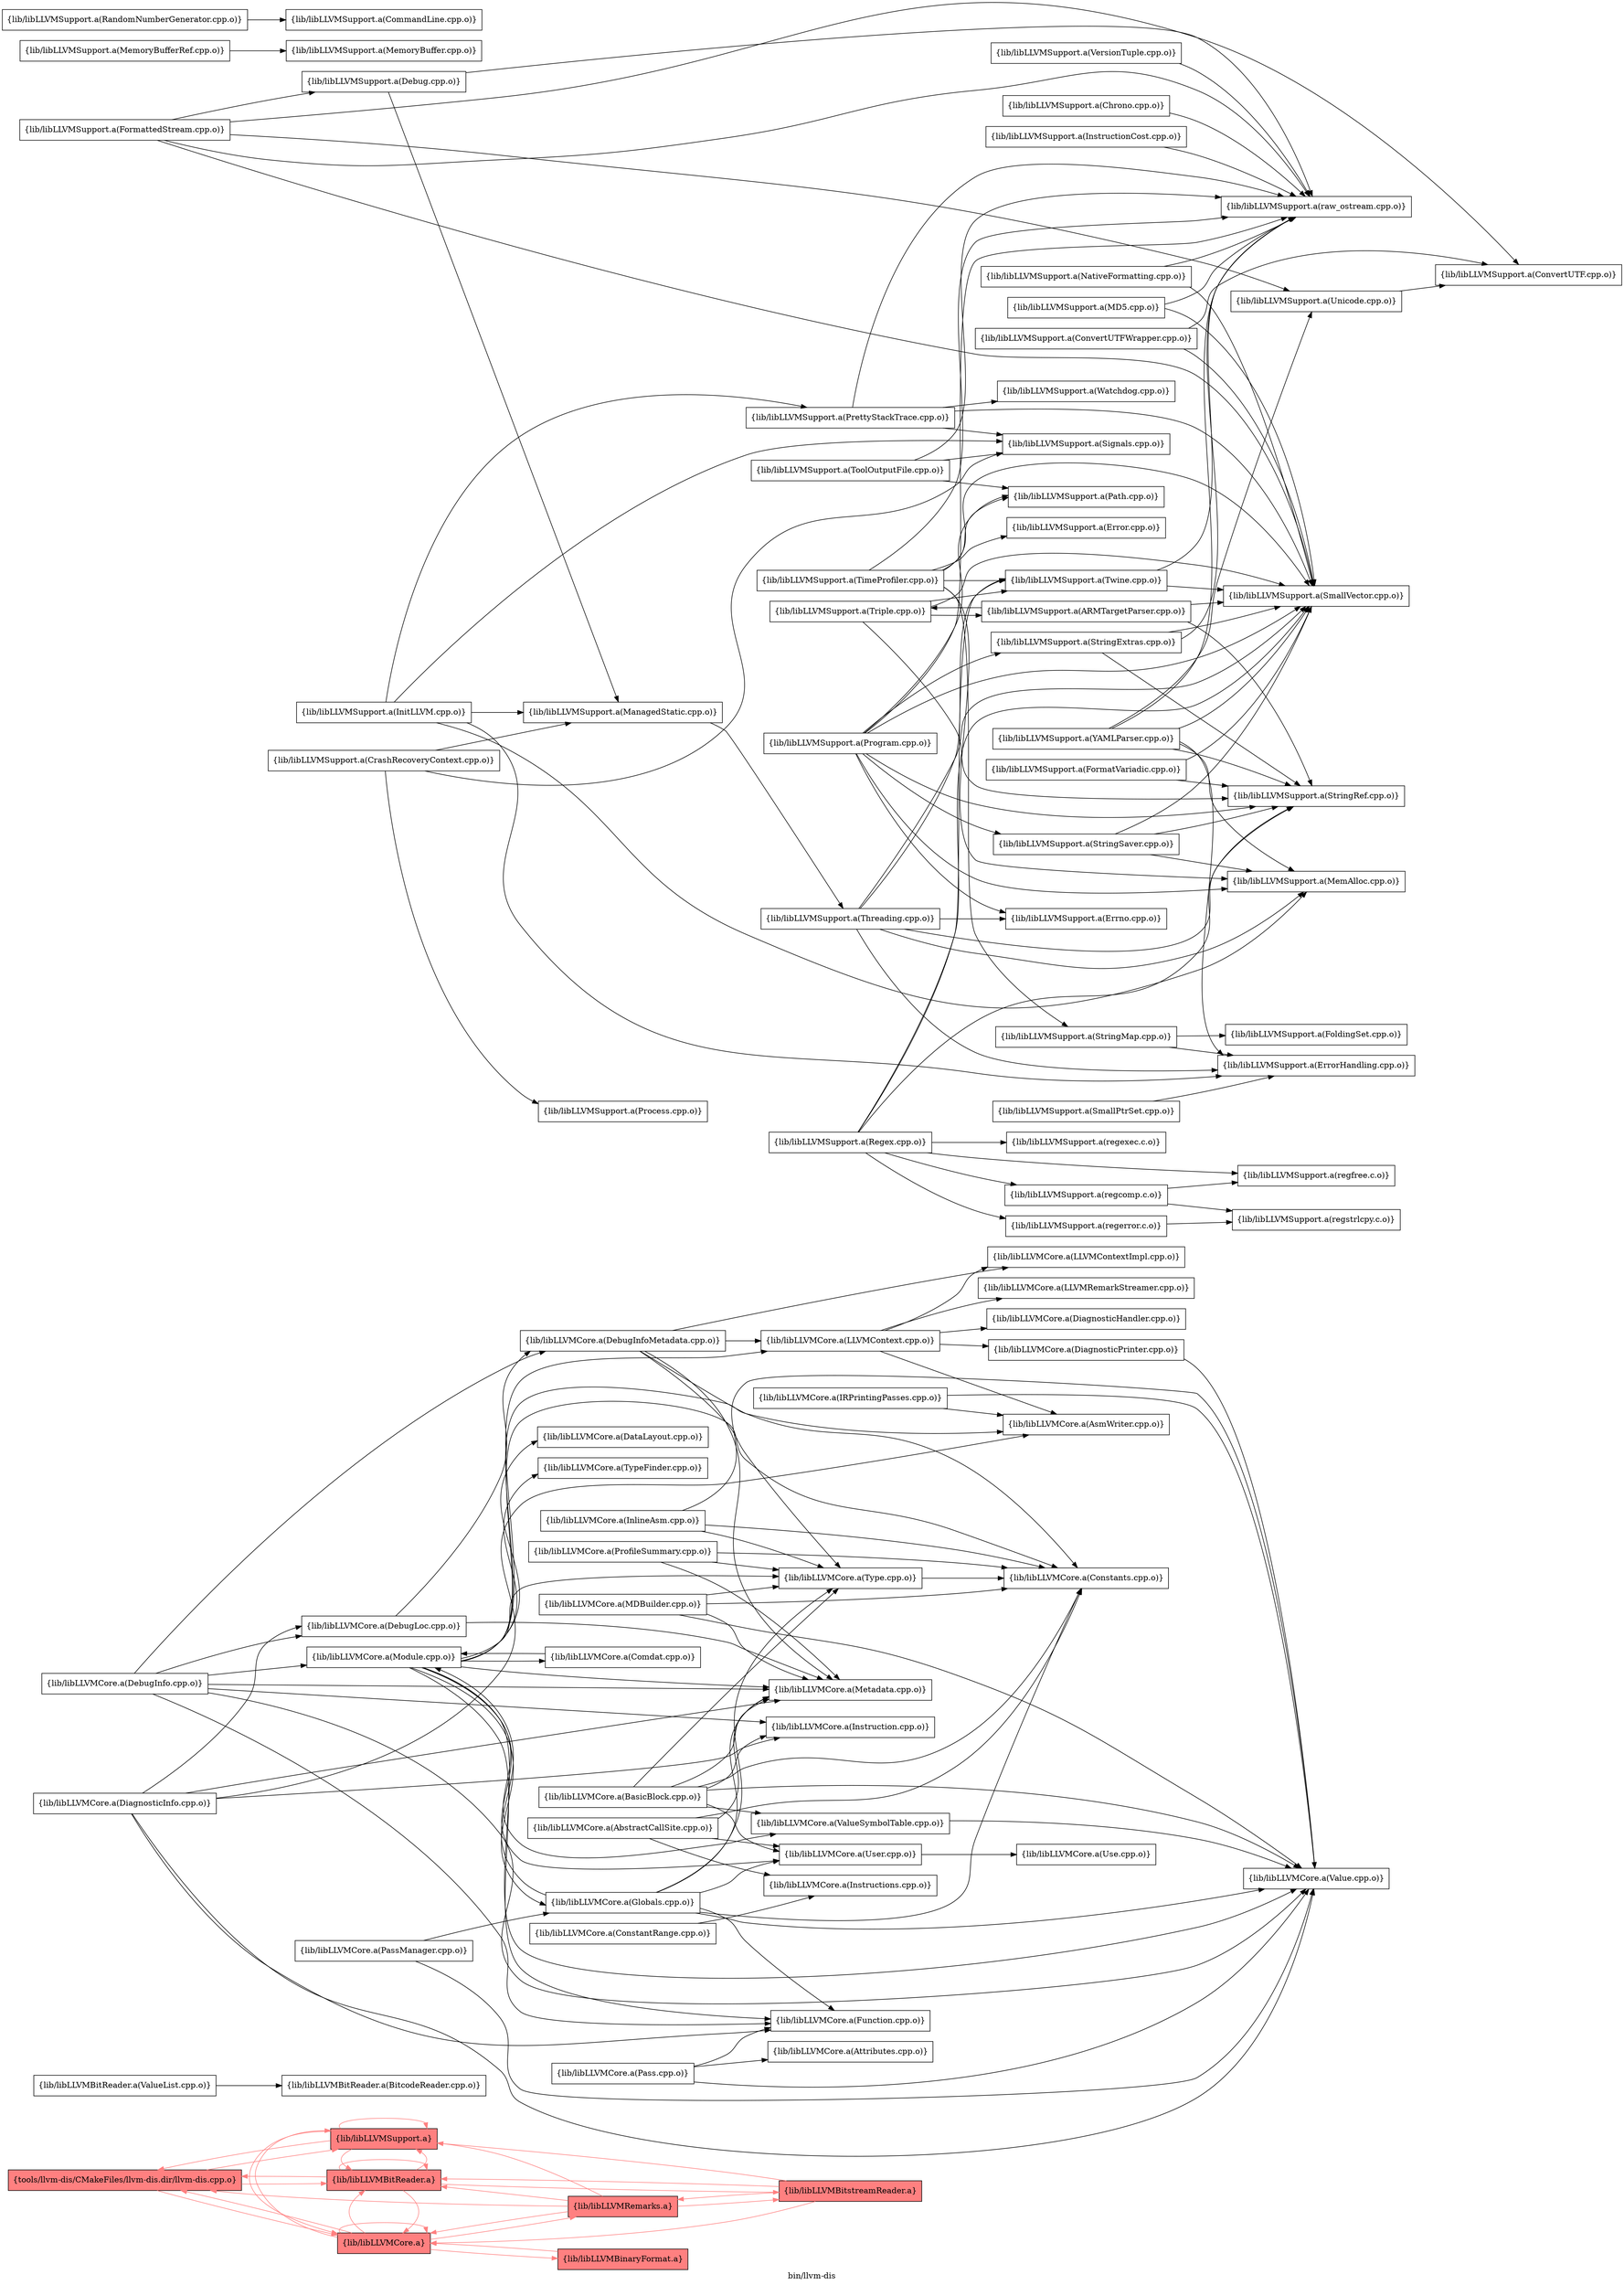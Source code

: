 digraph "bin/llvm-dis" {
	label="bin/llvm-dis";
	rankdir="LR"
	{ rank=same; Node0x557e6db113a8;  }
	{ rank=same; Node0x557e6db12a28; Node0x557e6db11178; Node0x557e6db10cc8;  }

	Node0x557e6db113a8 [shape=record,shape=box,style=filled,fillcolor="1.000000 0.5 1",group=1,label="{tools/llvm-dis/CMakeFiles/llvm-dis.dir/llvm-dis.cpp.o}"];
	Node0x557e6db113a8 -> Node0x557e6db12a28[color="1.000000 0.5 1"];
	Node0x557e6db113a8 -> Node0x557e6db11178[color="1.000000 0.5 1"];
	Node0x557e6db113a8 -> Node0x557e6db10cc8[color="1.000000 0.5 1"];
	Node0x557e6db12a28 [shape=record,shape=box,style=filled,fillcolor="1.000000 0.5 1",group=1,label="{lib/libLLVMBitReader.a}"];
	Node0x557e6db12a28 -> Node0x557e6db113a8[color="1.000000 0.5 1"];
	Node0x557e6db12a28 -> Node0x557e6db12a28[color="1.000000 0.5 1"];
	Node0x557e6db12a28 -> Node0x557e6db11178[color="1.000000 0.5 1"];
	Node0x557e6db12a28 -> Node0x557e6db10cc8[color="1.000000 0.5 1"];
	Node0x557e6db12a28 -> Node0x557e6db10138[color="1.000000 0.5 1"];
	Node0x557e6db11178 [shape=record,shape=box,style=filled,fillcolor="1.000000 0.5 1",group=1,label="{lib/libLLVMCore.a}"];
	Node0x557e6db11178 -> Node0x557e6db113a8[color="1.000000 0.5 1"];
	Node0x557e6db11178 -> Node0x557e6db12a28[color="1.000000 0.5 1"];
	Node0x557e6db11178 -> Node0x557e6db11178[color="1.000000 0.5 1"];
	Node0x557e6db11178 -> Node0x557e6db10cc8[color="1.000000 0.5 1"];
	Node0x557e6db11178 -> Node0x557e6db11b78[color="1.000000 0.5 1"];
	Node0x557e6db11178 -> Node0x557e6db11628[color="1.000000 0.5 1"];
	Node0x557e6db10cc8 [shape=record,shape=box,style=filled,fillcolor="1.000000 0.5 1",group=1,label="{lib/libLLVMSupport.a}"];
	Node0x557e6db10cc8 -> Node0x557e6db12a28[color="1.000000 0.5 1"];
	Node0x557e6db10cc8 -> Node0x557e6db11178[color="1.000000 0.5 1"];
	Node0x557e6db10cc8 -> Node0x557e6db10cc8[color="1.000000 0.5 1"];
	Node0x557e6db10cc8 -> Node0x557e6db113a8[color="1.000000 0.5 1"];
	Node0x557e6db10138 [shape=record,shape=box,style=filled,fillcolor="1.000000 0.5 1",group=1,label="{lib/libLLVMBitstreamReader.a}"];
	Node0x557e6db10138 -> Node0x557e6db12a28[color="1.000000 0.5 1"];
	Node0x557e6db10138 -> Node0x557e6db11178[color="1.000000 0.5 1"];
	Node0x557e6db10138 -> Node0x557e6db10cc8[color="1.000000 0.5 1"];
	Node0x557e6db10138 -> Node0x557e6db11628[color="1.000000 0.5 1"];
	Node0x557e6db0eb58 [shape=record,shape=box,group=0,label="{lib/libLLVMBitReader.a(ValueList.cpp.o)}"];
	Node0x557e6db0eb58 -> Node0x557e6db105e8;
	Node0x557e6db105e8 [shape=record,shape=box,group=0,label="{lib/libLLVMBitReader.a(BitcodeReader.cpp.o)}"];
	Node0x557e6db11b78 [shape=record,shape=box,style=filled,fillcolor="1.000000 0.5 1",group=1,label="{lib/libLLVMBinaryFormat.a}"];
	Node0x557e6db11b78 -> Node0x557e6db11178[color="1.000000 0.5 1"];
	Node0x557e6db10778 [shape=record,shape=box,group=0,label="{lib/libLLVMCore.a(BasicBlock.cpp.o)}"];
	Node0x557e6db10778 -> Node0x557e6db0f148;
	Node0x557e6db10778 -> Node0x557e6db12a78;
	Node0x557e6db10778 -> Node0x557e6db0ee78;
	Node0x557e6db10778 -> Node0x557e6db10958;
	Node0x557e6db10778 -> Node0x557e6db11948;
	Node0x557e6db10778 -> Node0x557e6db10d18;
	Node0x557e6db10778 -> Node0x557e6db13248;
	Node0x557e6db0f148 [shape=record,shape=box,group=0,label="{lib/libLLVMCore.a(Constants.cpp.o)}"];
	Node0x557e6db12a78 [shape=record,shape=box,group=0,label="{lib/libLLVMCore.a(Metadata.cpp.o)}"];
	Node0x557e6db0ee78 [shape=record,shape=box,group=0,label="{lib/libLLVMCore.a(Instruction.cpp.o)}"];
	Node0x557e6db10958 [shape=record,shape=box,group=0,label="{lib/libLLVMCore.a(Type.cpp.o)}"];
	Node0x557e6db10958 -> Node0x557e6db0f148;
	Node0x557e6db11948 [shape=record,shape=box,group=0,label="{lib/libLLVMCore.a(User.cpp.o)}"];
	Node0x557e6db11948 -> Node0x557e6db11c18;
	Node0x557e6db10d18 [shape=record,shape=box,group=0,label="{lib/libLLVMCore.a(Value.cpp.o)}"];
	Node0x557e6db13248 [shape=record,shape=box,group=0,label="{lib/libLLVMCore.a(ValueSymbolTable.cpp.o)}"];
	Node0x557e6db13248 -> Node0x557e6db10d18;
	Node0x557e6db0eba8 [shape=record,shape=box,group=0,label="{lib/libLLVMCore.a(Comdat.cpp.o)}"];
	Node0x557e6db0eba8 -> Node0x557e6db122a8;
	Node0x557e6db122a8 [shape=record,shape=box,group=0,label="{lib/libLLVMCore.a(Module.cpp.o)}"];
	Node0x557e6db122a8 -> Node0x557e6db0ef68;
	Node0x557e6db122a8 -> Node0x557e6db0eba8;
	Node0x557e6db122a8 -> Node0x557e6db0f148;
	Node0x557e6db122a8 -> Node0x557e6db12078;
	Node0x557e6db122a8 -> Node0x557e6db0ff58;
	Node0x557e6db122a8 -> Node0x557e6db12a78;
	Node0x557e6db122a8 -> Node0x557e6db10db8;
	Node0x557e6db122a8 -> Node0x557e6db0fbe8;
	Node0x557e6db122a8 -> Node0x557e6db10958;
	Node0x557e6db122a8 -> Node0x557e6db0f878;
	Node0x557e6db122a8 -> Node0x557e6db11948;
	Node0x557e6db122a8 -> Node0x557e6db10d18;
	Node0x557e6db122a8 -> Node0x557e6db13248;
	Node0x557e6db0e4c8 [shape=record,shape=box,group=0,label="{lib/libLLVMCore.a(ConstantRange.cpp.o)}"];
	Node0x557e6db0e4c8 -> Node0x557e6db10548;
	Node0x557e6db10548 [shape=record,shape=box,group=0,label="{lib/libLLVMCore.a(Instructions.cpp.o)}"];
	Node0x557e6db12c58 [shape=record,shape=box,group=0,label="{lib/libLLVMCore.a(DebugInfo.cpp.o)}"];
	Node0x557e6db12c58 -> Node0x557e6db11e98;
	Node0x557e6db12c58 -> Node0x557e6db11768;
	Node0x557e6db12c58 -> Node0x557e6db12a78;
	Node0x557e6db12c58 -> Node0x557e6db122a8;
	Node0x557e6db12c58 -> Node0x557e6db10db8;
	Node0x557e6db12c58 -> Node0x557e6db0ee78;
	Node0x557e6db12c58 -> Node0x557e6db10d18;
	Node0x557e6db11e98 [shape=record,shape=box,group=0,label="{lib/libLLVMCore.a(DebugInfoMetadata.cpp.o)}"];
	Node0x557e6db11e98 -> Node0x557e6db0f148;
	Node0x557e6db11e98 -> Node0x557e6db0ff58;
	Node0x557e6db11e98 -> Node0x557e6db0eec8;
	Node0x557e6db11e98 -> Node0x557e6db12a78;
	Node0x557e6db11e98 -> Node0x557e6db10958;
	Node0x557e6db11768 [shape=record,shape=box,group=0,label="{lib/libLLVMCore.a(DebugLoc.cpp.o)}"];
	Node0x557e6db11768 -> Node0x557e6db11e98;
	Node0x557e6db11768 -> Node0x557e6db12a78;
	Node0x557e6db10db8 [shape=record,shape=box,group=0,label="{lib/libLLVMCore.a(Function.cpp.o)}"];
	Node0x557e6db0ff58 [shape=record,shape=box,group=0,label="{lib/libLLVMCore.a(LLVMContext.cpp.o)}"];
	Node0x557e6db0ff58 -> Node0x557e6db0ef68;
	Node0x557e6db0ff58 -> Node0x557e6db0eec8;
	Node0x557e6db0ff58 -> Node0x557e6db0f468;
	Node0x557e6db0ff58 -> Node0x557e6db12988;
	Node0x557e6db0ff58 -> Node0x557e6db12d98;
	Node0x557e6db0eec8 [shape=record,shape=box,group=0,label="{lib/libLLVMCore.a(LLVMContextImpl.cpp.o)}"];
	Node0x557e6db13108 [shape=record,shape=box,group=0,label="{lib/libLLVMCore.a(DiagnosticInfo.cpp.o)}"];
	Node0x557e6db13108 -> Node0x557e6db0ef68;
	Node0x557e6db13108 -> Node0x557e6db11768;
	Node0x557e6db13108 -> Node0x557e6db12a78;
	Node0x557e6db13108 -> Node0x557e6db10db8;
	Node0x557e6db13108 -> Node0x557e6db0ee78;
	Node0x557e6db13108 -> Node0x557e6db10d18;
	Node0x557e6db0ef68 [shape=record,shape=box,group=0,label="{lib/libLLVMCore.a(AsmWriter.cpp.o)}"];
	Node0x557e6db12d98 [shape=record,shape=box,group=0,label="{lib/libLLVMCore.a(DiagnosticPrinter.cpp.o)}"];
	Node0x557e6db12d98 -> Node0x557e6db10d18;
	Node0x557e6db11d58 [shape=record,shape=box,group=0,label="{lib/libLLVMCore.a(AbstractCallSite.cpp.o)}"];
	Node0x557e6db11d58 -> Node0x557e6db0f148;
	Node0x557e6db11d58 -> Node0x557e6db10548;
	Node0x557e6db11d58 -> Node0x557e6db12a78;
	Node0x557e6db11d58 -> Node0x557e6db11948;
	Node0x557e6db0fbe8 [shape=record,shape=box,group=0,label="{lib/libLLVMCore.a(Globals.cpp.o)}"];
	Node0x557e6db0fbe8 -> Node0x557e6db0f148;
	Node0x557e6db0fbe8 -> Node0x557e6db12a78;
	Node0x557e6db0fbe8 -> Node0x557e6db122a8;
	Node0x557e6db0fbe8 -> Node0x557e6db10db8;
	Node0x557e6db0fbe8 -> Node0x557e6db10958;
	Node0x557e6db0fbe8 -> Node0x557e6db11948;
	Node0x557e6db0fbe8 -> Node0x557e6db10d18;
	Node0x557e6db0e658 [shape=record,shape=box,group=0,label="{lib/libLLVMCore.a(InlineAsm.cpp.o)}"];
	Node0x557e6db0e658 -> Node0x557e6db0f148;
	Node0x557e6db0e658 -> Node0x557e6db10958;
	Node0x557e6db0e658 -> Node0x557e6db10d18;
	Node0x557e6db0f468 [shape=record,shape=box,group=0,label="{lib/libLLVMCore.a(LLVMRemarkStreamer.cpp.o)}"];
	Node0x557e6db12988 [shape=record,shape=box,group=0,label="{lib/libLLVMCore.a(DiagnosticHandler.cpp.o)}"];
	Node0x557e6db11628 [shape=record,shape=box,style=filled,fillcolor="1.000000 0.5 1",group=1,label="{lib/libLLVMRemarks.a}"];
	Node0x557e6db11628 -> Node0x557e6db10cc8[color="1.000000 0.5 1"];
	Node0x557e6db11628 -> Node0x557e6db12a28[color="1.000000 0.5 1"];
	Node0x557e6db11628 -> Node0x557e6db11178[color="1.000000 0.5 1"];
	Node0x557e6db11628 -> Node0x557e6db113a8[color="1.000000 0.5 1"];
	Node0x557e6db11628 -> Node0x557e6db10138[color="1.000000 0.5 1"];
	Node0x557e6db0ece8 [shape=record,shape=box,group=0,label="{lib/libLLVMCore.a(MDBuilder.cpp.o)}"];
	Node0x557e6db0ece8 -> Node0x557e6db0f148;
	Node0x557e6db0ece8 -> Node0x557e6db12a78;
	Node0x557e6db0ece8 -> Node0x557e6db10958;
	Node0x557e6db0ece8 -> Node0x557e6db10d18;
	Node0x557e6db12078 [shape=record,shape=box,group=0,label="{lib/libLLVMCore.a(DataLayout.cpp.o)}"];
	Node0x557e6db0f878 [shape=record,shape=box,group=0,label="{lib/libLLVMCore.a(TypeFinder.cpp.o)}"];
	Node0x557e6db0e978 [shape=record,shape=box,group=0,label="{lib/libLLVMCore.a(ProfileSummary.cpp.o)}"];
	Node0x557e6db0e978 -> Node0x557e6db0f148;
	Node0x557e6db0e978 -> Node0x557e6db12a78;
	Node0x557e6db0e978 -> Node0x557e6db10958;
	Node0x557e6db11c18 [shape=record,shape=box,group=0,label="{lib/libLLVMCore.a(Use.cpp.o)}"];
	Node0x557e6db0f5f8 [shape=record,shape=box,group=0,label="{lib/libLLVMCore.a(Pass.cpp.o)}"];
	Node0x557e6db0f5f8 -> Node0x557e6db12398;
	Node0x557e6db0f5f8 -> Node0x557e6db10db8;
	Node0x557e6db0f5f8 -> Node0x557e6db10d18;
	Node0x557e6db12398 [shape=record,shape=box,group=0,label="{lib/libLLVMCore.a(Attributes.cpp.o)}"];
	Node0x557e6db0e8d8 [shape=record,shape=box,group=0,label="{lib/libLLVMCore.a(IRPrintingPasses.cpp.o)}"];
	Node0x557e6db0e8d8 -> Node0x557e6db0ef68;
	Node0x557e6db0e8d8 -> Node0x557e6db10d18;
	Node0x557e6db12578 [shape=record,shape=box,group=0,label="{lib/libLLVMCore.a(PassManager.cpp.o)}"];
	Node0x557e6db12578 -> Node0x557e6db0fbe8;
	Node0x557e6db12578 -> Node0x557e6db10d18;
	Node0x557e6db0e518 [shape=record,shape=box,group=0,label="{lib/libLLVMSupport.a(Chrono.cpp.o)}"];
	Node0x557e6db0e518 -> Node0x557e6db0f3c8;
	Node0x557e6db0f3c8 [shape=record,shape=box,group=0,label="{lib/libLLVMSupport.a(raw_ostream.cpp.o)}"];
	Node0x557e6db11bc8 [shape=record,shape=box,group=0,label="{lib/libLLVMSupport.a(ConvertUTFWrapper.cpp.o)}"];
	Node0x557e6db11bc8 -> Node0x557e6db11448;
	Node0x557e6db11bc8 -> Node0x557e6db11218;
	Node0x557e6db11448 [shape=record,shape=box,group=0,label="{lib/libLLVMSupport.a(ConvertUTF.cpp.o)}"];
	Node0x557e6db11218 [shape=record,shape=box,group=0,label="{lib/libLLVMSupport.a(SmallVector.cpp.o)}"];
	Node0x557e6db12ac8 [shape=record,shape=box,group=0,label="{lib/libLLVMSupport.a(Debug.cpp.o)}"];
	Node0x557e6db12ac8 -> Node0x557e6db0ff08;
	Node0x557e6db12ac8 -> Node0x557e6db0f3c8;
	Node0x557e6db0ff08 [shape=record,shape=box,group=0,label="{lib/libLLVMSupport.a(ManagedStatic.cpp.o)}"];
	Node0x557e6db0ff08 -> Node0x557e6db127f8;
	Node0x557e6db0ec48 [shape=record,shape=box,group=0,label="{lib/libLLVMSupport.a(FormattedStream.cpp.o)}"];
	Node0x557e6db0ec48 -> Node0x557e6db11448;
	Node0x557e6db0ec48 -> Node0x557e6db12ac8;
	Node0x557e6db0ec48 -> Node0x557e6db11218;
	Node0x557e6db0ec48 -> Node0x557e6db12758;
	Node0x557e6db0ec48 -> Node0x557e6db0f3c8;
	Node0x557e6db12758 [shape=record,shape=box,group=0,label="{lib/libLLVMSupport.a(Unicode.cpp.o)}"];
	Node0x557e6db12758 -> Node0x557e6db11448;
	Node0x557e6db107c8 [shape=record,shape=box,group=0,label="{lib/libLLVMSupport.a(FormatVariadic.cpp.o)}"];
	Node0x557e6db107c8 -> Node0x557e6db11218;
	Node0x557e6db107c8 -> Node0x557e6db0f508;
	Node0x557e6db0f508 [shape=record,shape=box,group=0,label="{lib/libLLVMSupport.a(StringRef.cpp.o)}"];
	Node0x557e6db100e8 [shape=record,shape=box,group=0,label="{lib/libLLVMSupport.a(InitLLVM.cpp.o)}"];
	Node0x557e6db100e8 -> Node0x557e6db12618;
	Node0x557e6db100e8 -> Node0x557e6db0ff08;
	Node0x557e6db100e8 -> Node0x557e6db0f788;
	Node0x557e6db100e8 -> Node0x557e6db12168;
	Node0x557e6db100e8 -> Node0x557e6db12cf8;
	Node0x557e6db12618 [shape=record,shape=box,group=0,label="{lib/libLLVMSupport.a(ErrorHandling.cpp.o)}"];
	Node0x557e6db0f788 [shape=record,shape=box,group=0,label="{lib/libLLVMSupport.a(MemAlloc.cpp.o)}"];
	Node0x557e6db12168 [shape=record,shape=box,group=0,label="{lib/libLLVMSupport.a(PrettyStackTrace.cpp.o)}"];
	Node0x557e6db12168 -> Node0x557e6db11218;
	Node0x557e6db12168 -> Node0x557e6db0f3c8;
	Node0x557e6db12168 -> Node0x557e6db12cf8;
	Node0x557e6db12168 -> Node0x557e6db0f698;
	Node0x557e6db12cf8 [shape=record,shape=box,group=0,label="{lib/libLLVMSupport.a(Signals.cpp.o)}"];
	Node0x557e6db11b28 [shape=record,shape=box,group=0,label="{lib/libLLVMSupport.a(InstructionCost.cpp.o)}"];
	Node0x557e6db11b28 -> Node0x557e6db0f3c8;
	Node0x557e6db127f8 [shape=record,shape=box,group=0,label="{lib/libLLVMSupport.a(Threading.cpp.o)}"];
	Node0x557e6db127f8 -> Node0x557e6db12618;
	Node0x557e6db127f8 -> Node0x557e6db0f788;
	Node0x557e6db127f8 -> Node0x557e6db11218;
	Node0x557e6db127f8 -> Node0x557e6db0f508;
	Node0x557e6db127f8 -> Node0x557e6db11c68;
	Node0x557e6db127f8 -> Node0x557e6db12f28;
	Node0x557e6db0e6a8 [shape=record,shape=box,group=0,label="{lib/libLLVMSupport.a(MemoryBufferRef.cpp.o)}"];
	Node0x557e6db0e6a8 -> Node0x557e6db0efb8;
	Node0x557e6db0efb8 [shape=record,shape=box,group=0,label="{lib/libLLVMSupport.a(MemoryBuffer.cpp.o)}"];
	Node0x557e6db130b8 [shape=record,shape=box,group=0,label="{lib/libLLVMSupport.a(MD5.cpp.o)}"];
	Node0x557e6db130b8 -> Node0x557e6db11218;
	Node0x557e6db130b8 -> Node0x557e6db0f3c8;
	Node0x557e6db12898 [shape=record,shape=box,group=0,label="{lib/libLLVMSupport.a(NativeFormatting.cpp.o)}"];
	Node0x557e6db12898 -> Node0x557e6db11218;
	Node0x557e6db12898 -> Node0x557e6db0f3c8;
	Node0x557e6db0f698 [shape=record,shape=box,group=0,label="{lib/libLLVMSupport.a(Watchdog.cpp.o)}"];
	Node0x557e6db11d08 [shape=record,shape=box,group=0,label="{lib/libLLVMSupport.a(RandomNumberGenerator.cpp.o)}"];
	Node0x557e6db11d08 -> Node0x557e6db0f738;
	Node0x557e6db0f738 [shape=record,shape=box,group=0,label="{lib/libLLVMSupport.a(CommandLine.cpp.o)}"];
	Node0x557e6db113f8 [shape=record,shape=box,group=0,label="{lib/libLLVMSupport.a(Regex.cpp.o)}"];
	Node0x557e6db113f8 -> Node0x557e6db11218;
	Node0x557e6db113f8 -> Node0x557e6db0f508;
	Node0x557e6db113f8 -> Node0x557e6db11c68;
	Node0x557e6db113f8 -> Node0x557e6db10048;
	Node0x557e6db113f8 -> Node0x557e6db0f8c8;
	Node0x557e6db113f8 -> Node0x557e6db0f008;
	Node0x557e6db113f8 -> Node0x557e6db0fc88;
	Node0x557e6db11c68 [shape=record,shape=box,group=0,label="{lib/libLLVMSupport.a(Twine.cpp.o)}"];
	Node0x557e6db11c68 -> Node0x557e6db11218;
	Node0x557e6db11c68 -> Node0x557e6db0f3c8;
	Node0x557e6db10048 [shape=record,shape=box,group=0,label="{lib/libLLVMSupport.a(regcomp.c.o)}"];
	Node0x557e6db10048 -> Node0x557e6db0fc88;
	Node0x557e6db10048 -> Node0x557e6db0feb8;
	Node0x557e6db0f8c8 [shape=record,shape=box,group=0,label="{lib/libLLVMSupport.a(regerror.c.o)}"];
	Node0x557e6db0f8c8 -> Node0x557e6db0feb8;
	Node0x557e6db0f008 [shape=record,shape=box,group=0,label="{lib/libLLVMSupport.a(regexec.c.o)}"];
	Node0x557e6db0fc88 [shape=record,shape=box,group=0,label="{lib/libLLVMSupport.a(regfree.c.o)}"];
	Node0x557e6db10c78 [shape=record,shape=box,group=0,label="{lib/libLLVMSupport.a(SmallPtrSet.cpp.o)}"];
	Node0x557e6db10c78 -> Node0x557e6db12618;
	Node0x557e6db12e38 [shape=record,shape=box,group=0,label="{lib/libLLVMSupport.a(StringExtras.cpp.o)}"];
	Node0x557e6db12e38 -> Node0x557e6db11218;
	Node0x557e6db12e38 -> Node0x557e6db0f508;
	Node0x557e6db12e38 -> Node0x557e6db0f3c8;
	Node0x557e6db0e3d8 [shape=record,shape=box,group=0,label="{lib/libLLVMSupport.a(StringMap.cpp.o)}"];
	Node0x557e6db0e3d8 -> Node0x557e6db12618;
	Node0x557e6db0e3d8 -> Node0x557e6db0f058;
	Node0x557e6db0f058 [shape=record,shape=box,group=0,label="{lib/libLLVMSupport.a(FoldingSet.cpp.o)}"];
	Node0x557e6db0ed88 [shape=record,shape=box,group=0,label="{lib/libLLVMSupport.a(StringSaver.cpp.o)}"];
	Node0x557e6db0ed88 -> Node0x557e6db0f788;
	Node0x557e6db0ed88 -> Node0x557e6db11218;
	Node0x557e6db0ed88 -> Node0x557e6db0f508;
	Node0x557e6db0fcd8 [shape=record,shape=box,group=0,label="{lib/libLLVMSupport.a(TimeProfiler.cpp.o)}"];
	Node0x557e6db0fcd8 -> Node0x557e6db12348;
	Node0x557e6db0fcd8 -> Node0x557e6db0f788;
	Node0x557e6db0fcd8 -> Node0x557e6db11218;
	Node0x557e6db0fcd8 -> Node0x557e6db0e3d8;
	Node0x557e6db0fcd8 -> Node0x557e6db11c68;
	Node0x557e6db0fcd8 -> Node0x557e6db0f3c8;
	Node0x557e6db0fcd8 -> Node0x557e6db112b8;
	Node0x557e6db12348 [shape=record,shape=box,group=0,label="{lib/libLLVMSupport.a(Error.cpp.o)}"];
	Node0x557e6db112b8 [shape=record,shape=box,group=0,label="{lib/libLLVMSupport.a(Path.cpp.o)}"];
	Node0x557e6db11998 [shape=record,shape=box,group=0,label="{lib/libLLVMSupport.a(ToolOutputFile.cpp.o)}"];
	Node0x557e6db11998 -> Node0x557e6db0f3c8;
	Node0x557e6db11998 -> Node0x557e6db112b8;
	Node0x557e6db11998 -> Node0x557e6db12cf8;
	Node0x557e6db10228 [shape=record,shape=box,group=0,label="{lib/libLLVMSupport.a(Triple.cpp.o)}"];
	Node0x557e6db10228 -> Node0x557e6db11218;
	Node0x557e6db10228 -> Node0x557e6db0f508;
	Node0x557e6db10228 -> Node0x557e6db114e8;
	Node0x557e6db10228 -> Node0x557e6db11c68;
	Node0x557e6db114e8 [shape=record,shape=box,group=0,label="{lib/libLLVMSupport.a(ARMTargetParser.cpp.o)}"];
	Node0x557e6db114e8 -> Node0x557e6db11218;
	Node0x557e6db114e8 -> Node0x557e6db0f508;
	Node0x557e6db114e8 -> Node0x557e6db10228;
	Node0x557e6db0e748 [shape=record,shape=box,group=0,label="{lib/libLLVMSupport.a(YAMLParser.cpp.o)}"];
	Node0x557e6db0e748 -> Node0x557e6db12618;
	Node0x557e6db0e748 -> Node0x557e6db0f788;
	Node0x557e6db0e748 -> Node0x557e6db11218;
	Node0x557e6db0e748 -> Node0x557e6db0f508;
	Node0x557e6db0e748 -> Node0x557e6db12758;
	Node0x557e6db0e748 -> Node0x557e6db0f3c8;
	Node0x557e6db0feb8 [shape=record,shape=box,group=0,label="{lib/libLLVMSupport.a(regstrlcpy.c.o)}"];
	Node0x557e6db117b8 [shape=record,shape=box,group=0,label="{lib/libLLVMSupport.a(CrashRecoveryContext.cpp.o)}"];
	Node0x557e6db117b8 -> Node0x557e6db0ff08;
	Node0x557e6db117b8 -> Node0x557e6db10fe8;
	Node0x557e6db117b8 -> Node0x557e6db12cf8;
	Node0x557e6db10fe8 [shape=record,shape=box,group=0,label="{lib/libLLVMSupport.a(Process.cpp.o)}"];
	Node0x557e6db127a8 [shape=record,shape=box,group=0,label="{lib/libLLVMSupport.a(Program.cpp.o)}"];
	Node0x557e6db127a8 -> Node0x557e6db0f788;
	Node0x557e6db127a8 -> Node0x557e6db11218;
	Node0x557e6db127a8 -> Node0x557e6db12e38;
	Node0x557e6db127a8 -> Node0x557e6db0ed88;
	Node0x557e6db127a8 -> Node0x557e6db0f508;
	Node0x557e6db127a8 -> Node0x557e6db0f3c8;
	Node0x557e6db127a8 -> Node0x557e6db112b8;
	Node0x557e6db127a8 -> Node0x557e6db12f28;
	Node0x557e6db12f28 [shape=record,shape=box,group=0,label="{lib/libLLVMSupport.a(Errno.cpp.o)}"];
	Node0x557e6db0f9b8 [shape=record,shape=box,group=0,label="{lib/libLLVMSupport.a(VersionTuple.cpp.o)}"];
	Node0x557e6db0f9b8 -> Node0x557e6db0f3c8;
}
